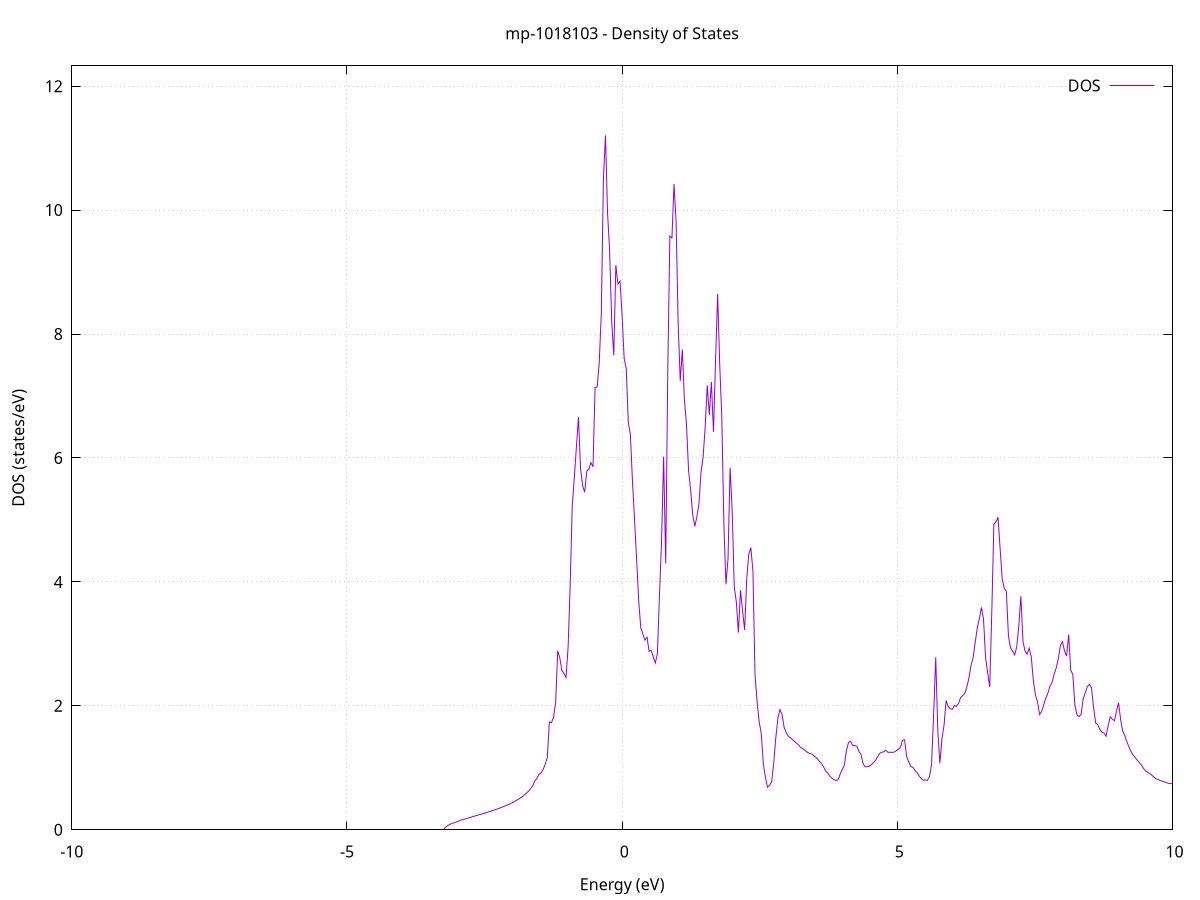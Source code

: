 set title 'mp-1018103 - Density of States'
set xlabel 'Energy (eV)'
set ylabel 'DOS (states/eV)'
set grid
set xrange [-10:10]
set yrange [0:12.327]
set xzeroaxis lt -1
set terminal png size 800,600
set output 'mp-1018103_dos_gnuplot.png'
plot '-' using 1:2 with lines title 'DOS'
-47.404000 0.000000
-47.366300 0.000000
-47.328500 0.000000
-47.290800 0.000000
-47.253100 0.000000
-47.215300 0.000000
-47.177600 0.000000
-47.139800 0.000000
-47.102100 0.000000
-47.064400 0.000000
-47.026600 0.000000
-46.988900 0.000000
-46.951100 0.000000
-46.913400 0.000000
-46.875600 0.000000
-46.837900 0.000000
-46.800200 0.000000
-46.762400 0.000000
-46.724700 0.000000
-46.686900 0.000000
-46.649200 0.000000
-46.611500 0.000000
-46.573700 0.000000
-46.536000 0.000000
-46.498200 0.000000
-46.460500 0.000000
-46.422800 0.000000
-46.385000 0.000000
-46.347300 0.000000
-46.309500 0.000000
-46.271800 0.000000
-46.234000 0.000000
-46.196300 0.000000
-46.158600 0.000000
-46.120800 0.000000
-46.083100 0.000000
-46.045300 0.000000
-46.007600 0.000000
-45.969900 0.000000
-45.932100 0.000000
-45.894400 0.000000
-45.856600 0.000000
-45.818900 0.000000
-45.781200 0.000000
-45.743400 0.000000
-45.705700 0.000000
-45.667900 0.000000
-45.630200 0.000000
-45.592400 0.000000
-45.554700 0.000000
-45.517000 0.000000
-45.479200 0.000000
-45.441500 0.000000
-45.403700 0.000000
-45.366000 0.000000
-45.328300 0.000000
-45.290500 0.000000
-45.252800 0.000000
-45.215000 0.000000
-45.177300 0.000000
-45.139600 0.000000
-45.101800 0.000000
-45.064100 0.000000
-45.026300 0.000000
-44.988600 0.000000
-44.950800 0.000000
-44.913100 0.000000
-44.875400 0.000000
-44.837600 0.000000
-44.799900 0.000000
-44.762100 0.000000
-44.724400 0.000000
-44.686700 0.000000
-44.648900 0.000000
-44.611200 0.000000
-44.573400 0.000000
-44.535700 0.000000
-44.498000 0.000000
-44.460200 0.000000
-44.422500 0.000000
-44.384700 0.000000
-44.347000 0.000000
-44.309200 0.000000
-44.271500 0.000000
-44.233800 0.000000
-44.196000 0.000000
-44.158300 0.000000
-44.120500 0.000000
-44.082800 0.000000
-44.045100 0.000000
-44.007300 0.000000
-43.969600 71.074700
-43.931800 0.000000
-43.894100 0.000000
-43.856300 0.000000
-43.818600 0.000000
-43.780900 0.000000
-43.743100 0.000000
-43.705400 0.000000
-43.667600 0.000000
-43.629900 0.000000
-43.592200 0.000000
-43.554400 0.000000
-43.516700 0.000000
-43.478900 0.000000
-43.441200 0.000000
-43.403500 0.000000
-43.365700 0.000000
-43.328000 0.000000
-43.290200 0.000000
-43.252500 0.000000
-43.214700 0.000000
-43.177000 0.000000
-43.139300 0.000000
-43.101500 0.000000
-43.063800 0.000000
-43.026000 0.000000
-42.988300 0.000000
-42.950600 0.000000
-42.912800 0.000000
-42.875100 0.000000
-42.837300 0.000000
-42.799600 0.000000
-42.761900 0.000000
-42.724100 0.000000
-42.686400 0.000000
-42.648600 0.000000
-42.610900 0.000000
-42.573100 0.000000
-42.535400 0.000000
-42.497700 0.000000
-42.459900 0.000000
-42.422200 0.000000
-42.384400 0.000000
-42.346700 0.000000
-42.309000 0.000000
-42.271200 0.000000
-42.233500 0.000000
-42.195700 0.000000
-42.158000 0.000000
-42.120300 0.000000
-42.082500 0.000000
-42.044800 0.000000
-42.007000 0.000000
-41.969300 0.000000
-41.931500 0.000000
-41.893800 0.000000
-41.856100 0.000000
-41.818300 0.000000
-41.780600 0.000000
-41.742800 0.000000
-41.705100 0.000000
-41.667400 0.000000
-41.629600 0.000000
-41.591900 0.000000
-41.554100 0.000000
-41.516400 0.000000
-41.478700 0.000000
-41.440900 0.000000
-41.403200 0.000000
-41.365400 0.000000
-41.327700 0.000000
-41.289900 0.000000
-41.252200 0.000000
-41.214500 0.000000
-41.176700 0.000000
-41.139000 0.000000
-41.101200 0.000000
-41.063500 0.000000
-41.025800 0.000000
-40.988000 0.000000
-40.950300 0.000000
-40.912500 0.000000
-40.874800 0.000000
-40.837100 0.000000
-40.799300 0.000000
-40.761600 0.000000
-40.723800 0.000000
-40.686100 0.000000
-40.648300 0.000000
-40.610600 0.000000
-40.572900 0.000000
-40.535100 0.000000
-40.497400 0.000000
-40.459600 0.000000
-40.421900 0.000000
-40.384200 0.000000
-40.346400 0.000000
-40.308700 0.000000
-40.270900 0.000000
-40.233200 0.000000
-40.195400 0.000000
-40.157700 0.000000
-40.120000 0.000000
-40.082200 0.000000
-40.044500 0.000000
-40.006700 0.000000
-39.969000 0.000000
-39.931300 0.000000
-39.893500 0.000000
-39.855800 0.000000
-39.818000 0.000000
-39.780300 0.000000
-39.742600 0.000000
-39.704800 0.000000
-39.667100 0.000000
-39.629300 0.000000
-39.591600 0.000000
-39.553800 0.000000
-39.516100 0.000000
-39.478400 0.000000
-39.440600 0.000000
-39.402900 0.000000
-39.365100 0.000000
-39.327400 0.000000
-39.289700 0.000000
-39.251900 0.000000
-39.214200 0.000000
-39.176400 0.000000
-39.138700 0.000000
-39.101000 0.000000
-39.063200 0.000000
-39.025500 0.000000
-38.987700 0.000000
-38.950000 0.000000
-38.912200 0.000000
-38.874500 0.000000
-38.836800 0.000000
-38.799000 0.000000
-38.761300 0.000000
-38.723500 0.000000
-38.685800 0.000000
-38.648100 0.000000
-38.610300 0.000000
-38.572600 0.000000
-38.534800 0.000000
-38.497100 0.000000
-38.459400 0.000000
-38.421600 0.000000
-38.383900 0.000000
-38.346100 0.000000
-38.308400 0.000000
-38.270600 0.000000
-38.232900 0.000000
-38.195200 0.000000
-38.157400 0.000000
-38.119700 0.000000
-38.081900 0.000000
-38.044200 0.000000
-38.006500 0.000000
-37.968700 0.000000
-37.931000 0.000000
-37.893200 0.000000
-37.855500 0.000000
-37.817800 0.000000
-37.780000 0.000000
-37.742300 0.000000
-37.704500 0.000000
-37.666800 0.000000
-37.629000 0.000000
-37.591300 0.000000
-37.553600 0.000000
-37.515800 0.000000
-37.478100 0.000000
-37.440300 0.000000
-37.402600 0.000000
-37.364900 0.000000
-37.327100 0.000000
-37.289400 0.000000
-37.251600 0.000000
-37.213900 0.000000
-37.176200 0.000000
-37.138400 0.000000
-37.100700 0.000000
-37.062900 0.000000
-37.025200 0.000000
-36.987400 0.000000
-36.949700 0.000000
-36.912000 0.000000
-36.874200 0.000000
-36.836500 0.000000
-36.798700 0.000000
-36.761000 0.000000
-36.723300 0.000000
-36.685500 0.000000
-36.647800 0.000000
-36.610000 0.000000
-36.572300 0.000000
-36.534500 0.000000
-36.496800 0.000000
-36.459100 0.000000
-36.421300 0.000000
-36.383600 0.000000
-36.345800 0.000000
-36.308100 0.000000
-36.270400 0.000000
-36.232600 0.000000
-36.194900 0.000000
-36.157100 0.000000
-36.119400 0.000000
-36.081700 0.000000
-36.043900 0.000000
-36.006200 0.000000
-35.968400 0.000000
-35.930700 0.000000
-35.892900 0.000000
-35.855200 0.000000
-35.817500 0.000000
-35.779700 0.000000
-35.742000 0.000000
-35.704200 0.000000
-35.666500 0.000000
-35.628800 0.000000
-35.591000 0.000000
-35.553300 0.000000
-35.515500 0.000000
-35.477800 0.000000
-35.440100 0.000000
-35.402300 0.000000
-35.364600 0.000000
-35.326800 0.000000
-35.289100 0.000000
-35.251300 0.000000
-35.213600 0.000000
-35.175900 0.000000
-35.138100 0.000000
-35.100400 0.000000
-35.062600 0.000000
-35.024900 0.000000
-34.987200 0.000000
-34.949400 0.000000
-34.911700 0.000000
-34.873900 0.000000
-34.836200 0.000000
-34.798500 0.000000
-34.760700 0.000000
-34.723000 0.000000
-34.685200 0.000000
-34.647500 0.000000
-34.609700 0.000000
-34.572000 0.000000
-34.534300 0.000000
-34.496500 0.000000
-34.458800 0.000000
-34.421000 0.000000
-34.383300 0.000000
-34.345600 0.000000
-34.307800 0.000000
-34.270100 0.000000
-34.232300 0.000000
-34.194600 0.000000
-34.156900 0.000000
-34.119100 0.000000
-34.081400 0.000000
-34.043600 0.000000
-34.005900 0.000000
-33.968100 0.000000
-33.930400 0.000000
-33.892700 0.000000
-33.854900 0.000000
-33.817200 0.000000
-33.779400 0.000000
-33.741700 0.000000
-33.704000 0.000000
-33.666200 0.000000
-33.628500 0.000000
-33.590700 0.000000
-33.553000 0.000000
-33.515300 0.000000
-33.477500 0.000000
-33.439800 0.000000
-33.402000 0.000000
-33.364300 0.000000
-33.326500 0.000000
-33.288800 0.000000
-33.251100 0.000000
-33.213300 0.000000
-33.175600 0.000000
-33.137800 0.000000
-33.100100 0.000000
-33.062400 0.000000
-33.024600 0.000000
-32.986900 0.000000
-32.949100 0.000000
-32.911400 0.000000
-32.873700 0.000000
-32.835900 0.000000
-32.798200 0.000000
-32.760400 0.000000
-32.722700 0.000000
-32.684900 0.000000
-32.647200 0.000000
-32.609500 0.000000
-32.571700 0.000000
-32.534000 0.000000
-32.496200 0.000000
-32.458500 0.000000
-32.420800 0.000000
-32.383000 0.000000
-32.345300 0.000000
-32.307500 0.000000
-32.269800 0.000000
-32.232000 0.000000
-32.194300 0.000000
-32.156600 0.000000
-32.118800 0.000000
-32.081100 0.000000
-32.043300 0.000000
-32.005600 0.000000
-31.967900 0.000000
-31.930100 0.000000
-31.892400 0.000000
-31.854600 0.000000
-31.816900 0.000000
-31.779200 0.000000
-31.741400 0.000000
-31.703700 0.000000
-31.665900 0.000000
-31.628200 0.000000
-31.590400 0.000000
-31.552700 0.000000
-31.515000 0.000000
-31.477200 0.000000
-31.439500 0.000000
-31.401700 0.000000
-31.364000 0.000000
-31.326300 0.000000
-31.288500 0.000000
-31.250800 0.000000
-31.213000 0.000000
-31.175300 0.000000
-31.137600 0.000000
-31.099800 0.000000
-31.062100 0.000000
-31.024300 0.000000
-30.986600 0.000000
-30.948800 0.000000
-30.911100 0.000000
-30.873400 0.000000
-30.835600 0.000000
-30.797900 0.000000
-30.760100 0.000000
-30.722400 0.000000
-30.684700 0.000000
-30.646900 0.000000
-30.609200 0.000000
-30.571400 0.000000
-30.533700 0.000000
-30.496000 0.000000
-30.458200 0.000000
-30.420500 0.000000
-30.382700 0.000000
-30.345000 0.000000
-30.307200 0.000000
-30.269500 0.000000
-30.231800 0.000000
-30.194000 0.000000
-30.156300 0.000000
-30.118500 0.000000
-30.080800 0.000000
-30.043100 0.000000
-30.005300 0.000000
-29.967600 0.000000
-29.929800 0.000000
-29.892100 0.000000
-29.854400 0.000000
-29.816600 0.000000
-29.778900 0.000000
-29.741100 0.000000
-29.703400 0.000000
-29.665600 0.000000
-29.627900 0.000000
-29.590200 0.000000
-29.552400 0.000000
-29.514700 0.000000
-29.476900 0.000000
-29.439200 0.000000
-29.401500 0.000000
-29.363700 0.000000
-29.326000 0.000000
-29.288200 0.000000
-29.250500 0.000000
-29.212800 0.000000
-29.175000 0.000000
-29.137300 0.000000
-29.099500 0.000000
-29.061800 0.000000
-29.024000 0.000000
-28.986300 0.000000
-28.948600 0.000000
-28.910800 0.000000
-28.873100 0.000000
-28.835300 0.000000
-28.797600 0.000000
-28.759900 0.000000
-28.722100 0.000000
-28.684400 0.000000
-28.646600 0.000000
-28.608900 0.000000
-28.571100 0.000000
-28.533400 0.000000
-28.495700 0.000000
-28.457900 0.000000
-28.420200 0.000000
-28.382400 0.000000
-28.344700 0.000000
-28.307000 0.000000
-28.269200 0.000000
-28.231500 0.000000
-28.193700 0.000000
-28.156000 0.000000
-28.118300 0.000000
-28.080500 0.000000
-28.042800 0.000000
-28.005000 0.000000
-27.967300 0.000000
-27.929500 0.000000
-27.891800 0.000000
-27.854100 0.000000
-27.816300 0.000000
-27.778600 0.000000
-27.740800 0.000000
-27.703100 0.000000
-27.665400 0.000000
-27.627600 0.000000
-27.589900 0.000000
-27.552100 0.000000
-27.514400 0.000000
-27.476700 0.000000
-27.438900 0.000000
-27.401200 0.000000
-27.363400 0.000000
-27.325700 0.000000
-27.287900 0.000000
-27.250200 0.000000
-27.212500 0.000000
-27.174700 0.000000
-27.137000 0.000000
-27.099200 0.000000
-27.061500 0.000000
-27.023800 0.000000
-26.986000 0.000000
-26.948300 0.000000
-26.910500 0.000000
-26.872800 0.000000
-26.835100 0.000000
-26.797300 0.000000
-26.759600 0.000000
-26.721800 0.000000
-26.684100 0.000000
-26.646300 0.000000
-26.608600 0.000000
-26.570900 0.000000
-26.533100 0.000000
-26.495400 0.000000
-26.457600 0.000000
-26.419900 0.000000
-26.382200 0.000000
-26.344400 0.000000
-26.306700 0.000000
-26.268900 0.000000
-26.231200 0.000000
-26.193500 0.000000
-26.155700 0.000000
-26.118000 0.000000
-26.080200 0.000000
-26.042500 0.000000
-26.004700 0.000000
-25.967000 0.000000
-25.929300 0.000000
-25.891500 0.000000
-25.853800 0.000000
-25.816000 0.000000
-25.778300 0.000000
-25.740600 0.000000
-25.702800 0.000000
-25.665100 0.000000
-25.627300 0.000000
-25.589600 0.000000
-25.551900 0.000000
-25.514100 0.000000
-25.476400 0.000000
-25.438600 0.000000
-25.400900 0.000000
-25.363100 0.000000
-25.325400 0.000000
-25.287700 0.000000
-25.249900 0.000000
-25.212200 0.000000
-25.174400 0.000000
-25.136700 0.000000
-25.099000 0.000000
-25.061200 0.000000
-25.023500 0.000000
-24.985700 0.000000
-24.948000 0.000000
-24.910200 0.000000
-24.872500 0.000000
-24.834800 0.000000
-24.797000 0.000000
-24.759300 0.000000
-24.721500 0.000000
-24.683800 0.000000
-24.646100 0.000000
-24.608300 0.000000
-24.570600 0.000000
-24.532800 0.000000
-24.495100 0.000000
-24.457400 0.000000
-24.419600 0.000000
-24.381900 0.000000
-24.344100 0.000000
-24.306400 0.000000
-24.268600 0.000000
-24.230900 0.000000
-24.193200 0.000000
-24.155400 0.000000
-24.117700 0.000000
-24.079900 0.000000
-24.042200 0.000000
-24.004500 0.000000
-23.966700 0.000000
-23.929000 0.000000
-23.891200 0.000000
-23.853500 0.000000
-23.815800 0.000000
-23.778000 0.000000
-23.740300 0.000000
-23.702500 0.000000
-23.664800 0.000000
-23.627000 0.000000
-23.589300 0.000000
-23.551600 0.000000
-23.513800 0.000000
-23.476100 0.000000
-23.438300 0.000000
-23.400600 0.000000
-23.362900 0.000000
-23.325100 0.000000
-23.287400 0.000000
-23.249600 0.000000
-23.211900 0.000000
-23.174200 0.000000
-23.136400 0.000000
-23.098700 0.000000
-23.060900 0.000000
-23.023200 0.000000
-22.985400 0.000000
-22.947700 0.000000
-22.910000 0.000000
-22.872200 0.000000
-22.834500 0.000000
-22.796700 0.000000
-22.759000 0.000000
-22.721300 0.000000
-22.683500 0.000000
-22.645800 0.000000
-22.608000 0.000000
-22.570300 0.000000
-22.532600 0.000000
-22.494800 0.000000
-22.457100 0.000000
-22.419300 0.000000
-22.381600 0.000000
-22.343800 0.000000
-22.306100 0.000000
-22.268400 0.000000
-22.230600 0.000000
-22.192900 0.000000
-22.155100 0.000000
-22.117400 73.755000
-22.079700 15.381700
-22.041900 15.209700
-22.004200 20.913700
-21.966400 0.000000
-21.928700 0.000000
-21.891000 0.000000
-21.853200 0.000000
-21.815500 0.000000
-21.777700 0.000000
-21.740000 0.000000
-21.702200 0.000000
-21.664500 0.000000
-21.626800 0.000000
-21.589000 0.000000
-21.551300 0.000000
-21.513500 0.000000
-21.475800 0.000000
-21.438100 0.000000
-21.400300 0.000000
-21.362600 0.000000
-21.324800 0.000000
-21.287100 0.000000
-21.249300 0.000000
-21.211600 0.000000
-21.173900 0.000000
-21.136100 0.000000
-21.098400 0.000000
-21.060600 0.000000
-21.022900 0.000000
-20.985200 0.000000
-20.947400 0.000000
-20.909700 0.000000
-20.871900 0.000000
-20.834200 0.000000
-20.796500 0.000000
-20.758700 0.000000
-20.721000 0.000000
-20.683200 0.000000
-20.645500 0.000000
-20.607700 0.000000
-20.570000 0.000000
-20.532300 0.000000
-20.494500 0.000000
-20.456800 0.000000
-20.419000 0.000000
-20.381300 0.000000
-20.343600 0.000000
-20.305800 0.000000
-20.268100 0.000000
-20.230300 0.000000
-20.192600 0.000000
-20.154900 0.000000
-20.117100 0.000000
-20.079400 0.000000
-20.041600 0.000000
-20.003900 0.000000
-19.966100 0.000000
-19.928400 0.000000
-19.890700 0.000000
-19.852900 0.000000
-19.815200 0.000000
-19.777400 0.000000
-19.739700 0.000000
-19.702000 0.000000
-19.664200 0.000000
-19.626500 0.000000
-19.588700 0.000000
-19.551000 0.000000
-19.513300 0.000000
-19.475500 0.000000
-19.437800 0.000000
-19.400000 0.000000
-19.362300 0.000000
-19.324500 0.000000
-19.286800 0.000000
-19.249100 0.000000
-19.211300 0.000000
-19.173600 0.000000
-19.135800 0.000000
-19.098100 0.000000
-19.060400 0.000000
-19.022600 0.000000
-18.984900 0.000000
-18.947100 0.000000
-18.909400 0.000000
-18.871700 0.000000
-18.833900 0.000000
-18.796200 0.000000
-18.758400 0.000000
-18.720700 0.000000
-18.682900 0.000000
-18.645200 0.000000
-18.607500 0.000000
-18.569700 0.000000
-18.532000 0.000000
-18.494200 0.000000
-18.456500 0.000000
-18.418800 0.000000
-18.381000 0.000000
-18.343300 0.000000
-18.305500 0.000000
-18.267800 0.000000
-18.230100 0.000000
-18.192300 0.000000
-18.154600 0.000000
-18.116800 0.000000
-18.079100 0.000000
-18.041300 0.000000
-18.003600 0.000000
-17.965900 0.000000
-17.928100 0.000000
-17.890400 0.000000
-17.852600 0.000000
-17.814900 0.000000
-17.777200 0.000000
-17.739400 0.000000
-17.701700 0.000000
-17.663900 0.000000
-17.626200 0.000000
-17.588500 0.000000
-17.550700 0.000000
-17.513000 0.000000
-17.475200 0.000000
-17.437500 0.000000
-17.399700 0.000000
-17.362000 0.000000
-17.324300 0.000000
-17.286500 0.000000
-17.248800 0.000000
-17.211000 0.000000
-17.173300 0.000000
-17.135600 0.000000
-17.097800 0.000000
-17.060100 0.000000
-17.022300 0.000000
-16.984600 0.000000
-16.946800 0.000000
-16.909100 0.000000
-16.871400 0.000000
-16.833600 0.000000
-16.795900 0.000000
-16.758100 0.000000
-16.720400 0.000000
-16.682700 0.000000
-16.644900 0.000000
-16.607200 0.000000
-16.569400 0.000000
-16.531700 0.000000
-16.494000 0.000000
-16.456200 0.000000
-16.418500 0.000000
-16.380700 0.000000
-16.343000 0.000000
-16.305200 0.000000
-16.267500 0.000000
-16.229800 0.000000
-16.192000 0.000000
-16.154300 0.000000
-16.116500 0.000000
-16.078800 0.000000
-16.041100 0.000000
-16.003300 0.000000
-15.965600 0.000000
-15.927800 0.000000
-15.890100 0.000000
-15.852400 0.000000
-15.814600 0.000000
-15.776900 0.000000
-15.739100 0.000000
-15.701400 0.000000
-15.663600 0.000000
-15.625900 0.000000
-15.588200 0.000000
-15.550400 0.000000
-15.512700 0.000000
-15.474900 0.000000
-15.437200 0.000000
-15.399500 0.000000
-15.361700 0.000000
-15.324000 0.000000
-15.286200 0.000000
-15.248500 0.000000
-15.210800 0.000000
-15.173000 0.000000
-15.135300 0.000000
-15.097500 0.000000
-15.059800 0.000000
-15.022000 0.000000
-14.984300 0.000000
-14.946600 0.000000
-14.908800 0.000000
-14.871100 0.000000
-14.833300 0.000000
-14.795600 0.000000
-14.757900 0.000000
-14.720100 0.000000
-14.682400 0.000000
-14.644600 0.000000
-14.606900 0.000000
-14.569200 0.000000
-14.531400 0.000000
-14.493700 0.000000
-14.455900 0.000000
-14.418200 0.000000
-14.380400 0.000000
-14.342700 0.000000
-14.305000 0.000000
-14.267200 0.000000
-14.229500 0.000000
-14.191700 0.000000
-14.154000 0.000000
-14.116300 0.000000
-14.078500 0.000000
-14.040800 0.000000
-14.003000 0.000000
-13.965300 0.000000
-13.927600 0.000000
-13.889800 0.000000
-13.852100 0.000000
-13.814300 0.000000
-13.776600 0.000000
-13.738800 0.000000
-13.701100 0.000000
-13.663400 0.000000
-13.625600 0.000000
-13.587900 0.000000
-13.550100 0.000000
-13.512400 0.000000
-13.474700 0.000000
-13.436900 0.000000
-13.399200 0.000000
-13.361400 0.000000
-13.323700 0.000000
-13.285900 0.000000
-13.248200 0.000000
-13.210500 0.000000
-13.172700 0.000000
-13.135000 0.000000
-13.097200 0.000000
-13.059500 0.000000
-13.021800 0.000000
-12.984000 0.000000
-12.946300 0.000000
-12.908500 0.000000
-12.870800 0.000000
-12.833100 0.000000
-12.795300 0.000000
-12.757600 0.000000
-12.719800 0.000000
-12.682100 0.000000
-12.644300 0.000000
-12.606600 0.000000
-12.568900 0.000000
-12.531100 0.000000
-12.493400 0.000000
-12.455600 0.000000
-12.417900 0.000000
-12.380200 0.000000
-12.342400 0.000000
-12.304700 0.000000
-12.266900 0.000000
-12.229200 0.000000
-12.191500 0.000000
-12.153700 0.000000
-12.116000 0.000000
-12.078200 0.000000
-12.040500 0.000000
-12.002700 0.000000
-11.965000 0.000000
-11.927300 0.000000
-11.889500 0.000000
-11.851800 0.000000
-11.814000 0.000000
-11.776300 0.000000
-11.738600 0.000000
-11.700800 0.000000
-11.663100 0.000000
-11.625300 0.000000
-11.587600 0.000000
-11.549900 0.000000
-11.512100 0.000000
-11.474400 0.000000
-11.436600 0.000000
-11.398900 0.000000
-11.361100 0.000000
-11.323400 0.000000
-11.285700 0.000000
-11.247900 0.000000
-11.210200 0.000000
-11.172400 0.000000
-11.134700 0.000000
-11.097000 0.000000
-11.059200 0.000000
-11.021500 0.000000
-10.983700 0.000000
-10.946000 0.000000
-10.908300 0.000000
-10.870500 0.000000
-10.832800 0.000000
-10.795000 0.000000
-10.757300 0.000000
-10.719500 0.000000
-10.681800 0.000000
-10.644100 0.000000
-10.606300 0.000000
-10.568600 0.000000
-10.530800 0.000000
-10.493100 0.000000
-10.455400 0.000000
-10.417600 0.000000
-10.379900 0.000000
-10.342100 0.000000
-10.304400 0.000000
-10.266700 0.000000
-10.228900 0.000000
-10.191200 0.000000
-10.153400 0.000000
-10.115700 0.000000
-10.077900 0.000000
-10.040200 0.000000
-10.002500 0.000000
-9.964700 0.000000
-9.927000 0.000000
-9.889200 0.000000
-9.851500 0.000000
-9.813800 0.000000
-9.776000 0.000000
-9.738300 0.000000
-9.700500 0.000000
-9.662800 0.000000
-9.625000 0.000000
-9.587300 0.000000
-9.549600 0.000000
-9.511800 0.000000
-9.474100 0.000000
-9.436300 0.000000
-9.398600 0.000000
-9.360900 0.000000
-9.323100 0.000000
-9.285400 0.000000
-9.247600 0.000000
-9.209900 0.000000
-9.172200 0.000000
-9.134400 0.000000
-9.096700 0.000000
-9.058900 0.000000
-9.021200 0.000000
-8.983400 0.000000
-8.945700 0.000000
-8.908000 0.000000
-8.870200 0.000000
-8.832500 0.000000
-8.794700 0.000000
-8.757000 0.000000
-8.719300 0.000000
-8.681500 0.000000
-8.643800 0.000000
-8.606000 0.000000
-8.568300 0.000000
-8.530600 0.000000
-8.492800 0.000000
-8.455100 0.000000
-8.417300 0.000000
-8.379600 0.000000
-8.341800 0.000000
-8.304100 0.000000
-8.266400 0.000000
-8.228600 0.000000
-8.190900 0.000000
-8.153100 0.000000
-8.115400 0.000000
-8.077700 0.000000
-8.039900 0.000000
-8.002200 0.000000
-7.964400 0.000000
-7.926700 0.000000
-7.889000 0.000000
-7.851200 0.000000
-7.813500 0.000000
-7.775700 0.000000
-7.738000 0.000000
-7.700200 0.000000
-7.662500 0.000000
-7.624800 0.000000
-7.587000 0.000000
-7.549300 0.000000
-7.511500 0.000000
-7.473800 0.000000
-7.436100 0.000000
-7.398300 0.000000
-7.360600 0.000000
-7.322800 0.000000
-7.285100 0.000000
-7.247400 0.000000
-7.209600 0.000000
-7.171900 0.000000
-7.134100 0.000000
-7.096400 0.000000
-7.058600 0.000000
-7.020900 0.000000
-6.983200 0.000000
-6.945400 0.000000
-6.907700 0.000000
-6.869900 0.000000
-6.832200 0.000000
-6.794500 0.000000
-6.756700 0.000000
-6.719000 0.000000
-6.681200 0.000000
-6.643500 0.000000
-6.605800 0.000000
-6.568000 0.000000
-6.530300 0.000000
-6.492500 0.000000
-6.454800 0.000000
-6.417000 0.000000
-6.379300 0.000000
-6.341600 0.000000
-6.303800 0.000000
-6.266100 0.000000
-6.228300 0.000000
-6.190600 0.000000
-6.152900 0.000000
-6.115100 0.000000
-6.077400 0.000000
-6.039600 0.000000
-6.001900 0.000000
-5.964100 0.000000
-5.926400 0.000000
-5.888700 0.000000
-5.850900 0.000000
-5.813200 0.000000
-5.775400 0.000000
-5.737700 0.000000
-5.700000 0.000000
-5.662200 0.000000
-5.624500 0.000000
-5.586700 0.000000
-5.549000 0.000000
-5.511300 0.000000
-5.473500 0.000000
-5.435800 0.000000
-5.398000 0.000000
-5.360300 0.000000
-5.322500 0.000000
-5.284800 0.000000
-5.247100 0.000000
-5.209300 0.000000
-5.171600 0.000000
-5.133800 0.000000
-5.096100 0.000000
-5.058400 0.000000
-5.020600 0.000000
-4.982900 0.000000
-4.945100 0.000000
-4.907400 0.000000
-4.869700 0.000000
-4.831900 0.000000
-4.794200 0.000000
-4.756400 0.000000
-4.718700 0.000000
-4.680900 0.000000
-4.643200 0.000000
-4.605500 0.000000
-4.567700 0.000000
-4.530000 0.000000
-4.492200 0.000000
-4.454500 0.000000
-4.416800 0.000000
-4.379000 0.000000
-4.341300 0.000000
-4.303500 0.000000
-4.265800 0.000000
-4.228100 0.000000
-4.190300 0.000000
-4.152600 0.000000
-4.114800 0.000000
-4.077100 0.000000
-4.039300 0.000000
-4.001600 0.000000
-3.963900 0.000000
-3.926100 0.000000
-3.888400 0.000000
-3.850600 0.000000
-3.812900 0.000000
-3.775200 0.000000
-3.737400 0.000000
-3.699700 0.000000
-3.661900 0.000000
-3.624200 0.000000
-3.586500 0.000000
-3.548700 0.000000
-3.511000 0.000000
-3.473200 0.000000
-3.435500 0.000000
-3.397700 0.000000
-3.360000 0.000000
-3.322300 0.000000
-3.284500 0.000000
-3.246800 0.000000
-3.209000 0.043200
-3.171300 0.065800
-3.133600 0.087300
-3.095800 0.103000
-3.058100 0.111600
-3.020300 0.123400
-2.982600 0.138200
-2.944900 0.151100
-2.907100 0.161700
-2.869400 0.169600
-2.831600 0.178900
-2.793900 0.188800
-2.756100 0.199500
-2.718400 0.210700
-2.680700 0.221500
-2.642900 0.231300
-2.605200 0.240500
-2.567400 0.249600
-2.529700 0.259100
-2.492000 0.268800
-2.454200 0.279800
-2.416500 0.291500
-2.378700 0.303300
-2.341000 0.314700
-2.303200 0.325200
-2.265500 0.336100
-2.227800 0.348600
-2.190000 0.361800
-2.152300 0.375300
-2.114500 0.389200
-2.076800 0.403200
-2.039100 0.417500
-2.001300 0.433800
-1.963600 0.452900
-1.925800 0.472000
-1.888100 0.491700
-1.850400 0.513000
-1.812600 0.536100
-1.774900 0.564000
-1.737100 0.593600
-1.699400 0.625100
-1.661600 0.662200
-1.623900 0.712700
-1.586200 0.787600
-1.548400 0.830800
-1.510700 0.894200
-1.472900 0.917300
-1.435200 0.973100
-1.397500 1.058900
-1.359700 1.164700
-1.322000 1.742300
-1.284200 1.727200
-1.246500 1.819000
-1.208800 2.048100
-1.171000 2.887700
-1.133300 2.776100
-1.095500 2.572700
-1.057800 2.524000
-1.020000 2.457800
-0.982300 2.937000
-0.944600 3.929500
-0.906800 5.222500
-0.869100 5.677000
-0.831300 6.176700
-0.793600 6.655800
-0.755900 5.830500
-0.718100 5.552600
-0.680400 5.446500
-0.642600 5.793800
-0.604900 5.818600
-0.567200 5.924300
-0.529400 5.856700
-0.491700 7.136100
-0.453900 7.148000
-0.416200 7.538200
-0.378400 8.335400
-0.340700 10.493400
-0.303000 11.206400
-0.265200 9.956700
-0.227500 9.346000
-0.189700 8.199200
-0.152000 7.655400
-0.114300 9.113700
-0.076500 8.807900
-0.038800 8.853600
-0.001000 8.305400
0.036700 7.606600
0.074400 7.446300
0.112200 6.569700
0.149900 6.377300
0.187700 5.620400
0.225400 4.997400
0.263200 4.362900
0.300900 3.694800
0.338600 3.259800
0.376400 3.158800
0.414100 3.060100
0.451900 3.109100
0.489600 2.879300
0.527300 2.896900
0.565100 2.793300
0.602800 2.692500
0.640600 2.839300
0.678300 3.795500
0.716000 4.658300
0.753800 6.023000
0.791500 4.296200
0.829300 7.418900
0.867000 9.579300
0.904800 9.550900
0.942500 10.422000
0.980200 9.814000
1.018000 8.164500
1.055700 7.240700
1.093500 7.750600
1.131200 6.941000
1.168900 6.544600
1.206700 5.798700
1.244400 5.486000
1.282200 5.083500
1.319900 4.895700
1.357600 5.050900
1.395400 5.258400
1.433100 5.770000
1.470900 6.012500
1.508600 6.498400
1.546400 7.172200
1.584100 6.698100
1.621800 7.224900
1.659600 6.421300
1.697300 7.571100
1.735100 8.647200
1.772800 7.512400
1.810500 6.663000
1.848300 4.943600
1.886000 3.960200
1.923800 4.373600
1.961500 5.846400
1.999300 5.148700
2.037000 3.926800
2.074700 3.676800
2.112500 3.182700
2.150200 3.865000
2.188000 3.538600
2.225700 3.222200
2.263400 4.043400
2.301200 4.450100
2.338900 4.551900
2.376700 4.175000
2.414400 2.498500
2.452100 2.070100
2.489900 1.739700
2.527600 1.555300
2.565400 1.064800
2.603100 0.848200
2.640900 0.686400
2.678600 0.720100
2.716300 0.773800
2.754100 1.078400
2.791800 1.480800
2.829600 1.795300
2.867300 1.939000
2.905000 1.864800
2.942800 1.654500
2.980500 1.568300
3.018300 1.509900
3.056000 1.486800
3.093700 1.457000
3.131500 1.428000
3.169200 1.395100
3.207000 1.368500
3.244700 1.325400
3.282500 1.307000
3.320200 1.282100
3.357900 1.256500
3.395700 1.235800
3.433400 1.226300
3.471200 1.206900
3.508900 1.175500
3.546600 1.147400
3.584400 1.105600
3.622100 1.069500
3.659900 1.015100
3.697600 0.945900
3.735300 0.916700
3.773100 0.862400
3.810800 0.835200
3.848600 0.807800
3.886300 0.796700
3.924100 0.807800
3.961800 0.898000
3.999500 0.971300
4.037300 1.045700
4.075000 1.273600
4.112800 1.410300
4.150500 1.427800
4.188200 1.364000
4.226000 1.358900
4.263700 1.348700
4.301500 1.265200
4.339200 1.218200
4.376900 1.070900
4.414700 1.016600
4.452400 1.018000
4.490200 1.026300
4.527900 1.051700
4.565700 1.082200
4.603400 1.120900
4.641100 1.174300
4.678900 1.231900
4.716600 1.250600
4.754400 1.258100
4.792100 1.283700
4.829800 1.250100
4.867600 1.250500
4.905300 1.248800
4.943100 1.253600
4.980800 1.274200
5.018500 1.301200
5.056300 1.329800
5.094000 1.443900
5.131800 1.453000
5.169500 1.180800
5.207300 1.096400
5.245000 1.018200
5.282700 1.009400
5.320500 0.957400
5.358200 0.923400
5.396000 0.869600
5.433700 0.826700
5.471400 0.798600
5.509200 0.804100
5.546900 0.799000
5.584700 0.856000
5.622400 1.051200
5.660200 1.878000
5.697900 2.784700
5.735600 1.596300
5.773400 1.071500
5.811100 1.473600
5.848900 1.687100
5.886600 2.086700
5.924300 1.988600
5.962100 1.951700
5.999800 1.945200
6.037600 2.006100
6.075300 1.991800
6.113000 2.040100
6.150800 2.136000
6.188500 2.165300
6.226300 2.201400
6.264000 2.308000
6.301800 2.450800
6.339500 2.654800
6.377200 2.775400
6.415000 3.023300
6.452700 3.255400
6.490500 3.405400
6.528200 3.589500
6.565900 3.404000
6.603700 2.779300
6.641400 2.534200
6.679200 2.307100
6.716900 3.526000
6.754600 4.928900
6.792400 4.969600
6.830100 5.043000
6.867900 4.536200
6.905600 4.051800
6.943400 3.893100
6.981100 3.851400
7.018800 3.129700
7.056600 2.933400
7.094300 2.883100
7.132100 2.822000
7.169800 2.950700
7.207500 3.286500
7.245300 3.769500
7.283000 3.038100
7.320800 2.884900
7.358500 2.832000
7.396200 2.931300
7.434000 2.789800
7.471700 2.403100
7.509500 2.175100
7.547200 2.064900
7.585000 1.858700
7.622700 1.908000
7.660400 2.020900
7.698200 2.124300
7.735900 2.203800
7.773700 2.317200
7.811400 2.379800
7.849100 2.509100
7.886900 2.609800
7.924600 2.758700
7.962400 2.972500
8.000100 3.036000
8.037800 2.886400
8.075600 2.802300
8.113300 3.151100
8.151100 2.577900
8.188800 2.504000
8.226600 2.010100
8.264300 1.857600
8.302000 1.824500
8.339800 1.863600
8.377500 2.119900
8.415300 2.211600
8.453000 2.310500
8.490700 2.348400
8.528500 2.291800
8.566200 1.977300
8.604000 1.721400
8.641700 1.696000
8.679400 1.620600
8.717200 1.573900
8.754900 1.561900
8.792700 1.509800
8.830400 1.676600
8.868200 1.821700
8.905900 1.786300
8.943600 1.759000
8.981400 1.903400
9.019100 2.052100
9.056900 1.784700
9.094600 1.590600
9.132300 1.521400
9.170100 1.423100
9.207800 1.338500
9.245600 1.264600
9.283300 1.205700
9.321100 1.166900
9.358800 1.123200
9.396500 1.086800
9.434300 1.045500
9.472000 0.992400
9.509800 0.951100
9.547500 0.931600
9.585200 0.907200
9.623000 0.882000
9.660700 0.851100
9.698500 0.825900
9.736200 0.810700
9.773900 0.796500
9.811700 0.784400
9.849400 0.773400
9.887200 0.761500
9.924900 0.750300
9.962700 0.744700
10.000400 0.744600
10.038100 0.734200
10.075900 0.727500
10.113600 0.724900
10.151400 0.726600
10.189100 0.730500
10.226800 0.736600
10.264600 0.756000
10.302300 0.770500
10.340100 0.779100
10.377800 0.792200
10.415500 0.815500
10.453300 0.845400
10.491000 0.883500
10.528800 0.943600
10.566500 1.011200
10.604300 1.054500
10.642000 1.126600
10.679700 1.151000
10.717500 1.183400
10.755200 1.216700
10.793000 1.220700
10.830700 1.124600
10.868400 1.017700
10.906200 0.963200
10.943900 0.929900
10.981700 0.906400
11.019400 0.889400
11.057100 0.887100
11.094900 0.891200
11.132600 0.906800
11.170400 0.940300
11.208100 0.977800
11.245900 1.001300
11.283600 1.052600
11.321300 1.107300
11.359100 1.141800
11.396800 1.137300
11.434600 1.139400
11.472300 1.127700
11.510000 1.142400
11.547800 1.154100
11.585500 1.188400
11.623300 1.222900
11.661000 1.180200
11.698700 1.176900
11.736500 1.193900
11.774200 1.145100
11.812000 1.123400
11.849700 1.119900
11.887500 1.120200
11.925200 1.124000
11.962900 1.133700
12.000700 1.148400
12.038400 1.181400
12.076200 1.240400
12.113900 1.317000
12.151600 1.353900
12.189400 1.280900
12.227100 1.339500
12.264900 1.429900
12.302600 1.500700
12.340300 1.750600
12.378100 1.749600
12.415800 1.629100
12.453600 1.530300
12.491300 1.417600
12.529100 1.291000
12.566800 1.168000
12.604500 1.080300
12.642300 1.033300
12.680000 1.007300
12.717800 1.001700
12.755500 1.038200
12.793200 1.076200
12.831000 1.075300
12.868700 0.963100
12.906500 0.950300
12.944200 0.983800
12.982000 1.119100
13.019700 1.226600
13.057400 1.273400
13.095200 1.296300
13.132900 1.381800
13.170700 1.384100
13.208400 1.379900
13.246100 1.377900
13.283900 1.362600
13.321600 1.360300
13.359400 1.362500
13.397100 1.302200
13.434800 1.272200
13.472600 1.256500
13.510300 1.255200
13.548100 1.262800
13.585800 1.292400
13.623600 1.320900
13.661300 1.332600
13.699000 1.342100
13.736800 1.331600
13.774500 1.324500
13.812300 1.330200
13.850000 1.328000
13.887700 1.323100
13.925500 1.319600
13.963200 1.319000
14.001000 1.318400
14.038700 1.315100
14.076400 1.312200
14.114200 1.306900
14.151900 1.312300
14.189700 1.318300
14.227400 1.328300
14.265200 1.339500
14.302900 1.348500
14.340600 1.351300
14.378400 1.363000
14.416100 1.371400
14.453900 1.383500
14.491600 1.390900
14.529300 1.398700
14.567100 1.407000
14.604800 1.424400
14.642600 1.447500
14.680300 1.454400
14.718000 1.462100
14.755800 1.481300
14.793500 1.472600
14.831300 1.480900
14.869000 1.491100
14.906800 1.509200
14.944500 1.514600
14.982200 1.453500
15.020000 1.414900
15.057700 1.402000
15.095500 1.397600
15.133200 1.380300
15.170900 1.385800
15.208700 1.402500
15.246400 1.406900
15.284200 1.438600
15.321900 1.472400
15.359600 1.518000
15.397400 1.548600
15.435100 1.568800
15.472900 1.621800
15.510600 1.587000
15.548400 1.574900
15.586100 1.628100
15.623800 1.609100
15.661600 1.624600
15.699300 1.571200
15.737100 1.561400
15.774800 1.558300
15.812500 1.566000
15.850300 1.592600
15.888000 1.608100
15.925800 1.619800
15.963500 1.642700
16.001200 1.649900
16.039000 1.684200
16.076700 1.735800
16.114500 1.716500
16.152200 1.635000
16.190000 1.609200
16.227700 1.580800
16.265400 1.539900
16.303200 1.539700
16.340900 1.694900
16.378700 1.685200
16.416400 1.513700
16.454100 1.493600
16.491900 1.477000
16.529600 1.454500
16.567400 1.445600
16.605100 1.449200
16.642800 1.484100
16.680600 1.490500
16.718300 1.488500
16.756100 1.530200
16.793800 1.467700
16.831600 1.540800
16.869300 1.595500
16.907000 1.601300
16.944800 1.609900
16.982500 1.604000
17.020300 1.593000
17.058000 1.605100
17.095700 1.655800
17.133500 1.606200
17.171200 1.593300
17.209000 1.569700
17.246700 1.579600
17.284500 1.672100
17.322200 1.725400
17.359900 1.756000
17.397700 1.862600
17.435400 1.935400
17.473200 2.010900
17.510900 2.126600
17.548600 2.155300
17.586400 2.145000
17.624100 2.195000
17.661900 2.206400
17.699600 2.201500
17.737300 2.519000
17.775100 2.472600
17.812800 2.488100
17.850600 2.218900
17.888300 2.179700
17.926100 2.184200
17.963800 2.124000
18.001500 2.174900
18.039300 2.107400
18.077000 2.088800
18.114800 2.120700
18.152500 2.151800
18.190200 2.108400
18.228000 2.037200
18.265700 1.949900
18.303500 1.874700
18.341200 1.797700
18.378900 1.684600
18.416700 1.633900
18.454400 1.685600
18.492200 1.822500
18.529900 1.878600
18.567700 2.001700
18.605400 1.975100
18.643100 1.878400
18.680900 1.855600
18.718600 1.785300
18.756400 1.779300
18.794100 1.771100
18.831800 1.763700
18.869600 1.784100
18.907300 1.831200
18.945100 1.853100
18.982800 1.964500
19.020500 2.235000
19.058300 2.252600
19.096000 2.355300
19.133800 2.420900
19.171500 2.409600
19.209300 2.360700
19.247000 2.301300
19.284700 2.269100
19.322500 2.244200
19.360200 2.135500
19.398000 2.047300
19.435700 1.956700
19.473400 1.876800
19.511200 1.824800
19.548900 1.800800
19.586700 1.780500
19.624400 1.800200
19.662100 1.858900
19.699900 2.064500
19.737600 2.194000
19.775400 2.127400
19.813100 2.144500
19.850900 2.170500
19.888600 2.153100
19.926300 2.116700
19.964100 2.120400
20.001800 2.147300
20.039600 2.166400
20.077300 2.095000
20.115000 1.965600
20.152800 1.934400
20.190500 1.978900
20.228300 1.975200
20.266000 1.950300
20.303700 2.006300
20.341500 2.118600
20.379200 2.149700
20.417000 2.031800
20.454700 2.060500
20.492500 2.074900
20.530200 1.956200
20.567900 1.886800
20.605700 1.890000
20.643400 1.870600
20.681200 1.859300
20.718900 1.807400
20.756600 1.780100
20.794400 1.773600
20.832100 1.813400
20.869900 1.885800
20.907600 1.950300
20.945400 1.584900
20.983100 1.487800
21.020800 1.462700
21.058600 1.466000
21.096300 1.462200
21.134100 1.487600
21.171800 1.502900
21.209500 1.473300
21.247300 1.449000
21.285000 1.409900
21.322800 1.411900
21.360500 1.353900
21.398200 1.359500
21.436000 1.344300
21.473700 1.340900
21.511500 1.375100
21.549200 1.475400
21.587000 1.602000
21.624700 1.688100
21.662400 1.739300
21.700200 1.765600
21.737900 1.748700
21.775700 1.657800
21.813400 1.662300
21.851100 1.659400
21.888900 1.697200
21.926600 1.792000
21.964400 1.797400
22.002100 1.787100
22.039800 1.757500
22.077600 1.715600
22.115300 1.705500
22.153100 1.633900
22.190800 1.524300
22.228600 1.472600
22.266300 1.452600
22.304000 1.435500
22.341800 1.409600
22.379500 1.366100
22.417300 1.339900
22.455000 1.316100
22.492700 1.301300
22.530500 1.370900
22.568200 1.279900
22.606000 1.256800
22.643700 1.280400
22.681400 1.257100
22.719200 1.241100
22.756900 1.165700
22.794700 1.137700
22.832400 1.122000
22.870200 1.104200
22.907900 1.089500
22.945600 1.082700
22.983400 1.077500
23.021100 1.057700
23.058900 1.027800
23.096600 0.995400
23.134300 0.977600
23.172100 1.005100
23.209800 1.034000
23.247600 0.943600
23.285300 0.890700
23.323000 0.807100
23.360800 0.733800
23.398500 0.689700
23.436300 0.629000
23.474000 0.591400
23.511800 0.571800
23.549500 0.553200
23.587200 0.523800
23.625000 0.521000
23.662700 0.522100
23.700500 0.436700
23.738200 0.388600
23.775900 0.362200
23.813700 0.343800
23.851400 0.328900
23.889200 0.313200
23.926900 0.294700
23.964600 0.279400
24.002400 0.263300
24.040100 0.250600
24.077900 0.240000
24.115600 0.237200
24.153400 0.200600
24.191100 0.173500
24.228800 0.172400
24.266600 0.193400
24.304300 0.177900
24.342100 0.141500
24.379800 0.094600
24.417500 0.072400
24.455300 0.054700
24.493000 0.040900
24.530800 0.029600
24.568500 0.016800
24.606300 0.005400
24.644000 0.000000
24.681700 0.000000
24.719500 0.000000
24.757200 0.000000
24.795000 0.000000
24.832700 0.000000
24.870400 0.000000
24.908200 0.000000
24.945900 0.000000
24.983700 0.000000
25.021400 0.000000
25.059100 0.000000
25.096900 0.000000
25.134600 0.000000
25.172400 0.000000
25.210100 0.000000
25.247900 0.000000
25.285600 0.000000
25.323300 0.000000
25.361100 0.000000
25.398800 0.000000
25.436600 0.000000
25.474300 0.000000
25.512000 0.000000
25.549800 0.000000
25.587500 0.000000
25.625300 0.000000
25.663000 0.000000
25.700700 0.000000
25.738500 0.000000
25.776200 0.000000
25.814000 0.000000
25.851700 0.000000
25.889500 0.000000
25.927200 0.000000
25.964900 0.000000
26.002700 0.000000
26.040400 0.000000
26.078200 0.000000
26.115900 0.000000
26.153600 0.000000
26.191400 0.000000
26.229100 0.000000
26.266900 0.000000
26.304600 0.000000
26.342300 0.000000
26.380100 0.000000
26.417800 0.000000
26.455600 0.000000
26.493300 0.000000
26.531100 0.000000
26.568800 0.000000
26.606500 0.000000
26.644300 0.000000
26.682000 0.000000
26.719800 0.000000
26.757500 0.000000
26.795200 0.000000
26.833000 0.000000
26.870700 0.000000
26.908500 0.000000
26.946200 0.000000
26.983900 0.000000
27.021700 0.000000
27.059400 0.000000
27.097200 0.000000
27.134900 0.000000
27.172700 0.000000
27.210400 0.000000
27.248100 0.000000
27.285900 0.000000
27.323600 0.000000
27.361400 0.000000
27.399100 0.000000
27.436800 0.000000
27.474600 0.000000
27.512300 0.000000
27.550100 0.000000
27.587800 0.000000
27.625500 0.000000
27.663300 0.000000
27.701000 0.000000
27.738800 0.000000
27.776500 0.000000
27.814300 0.000000
27.852000 0.000000
27.889700 0.000000
27.927500 0.000000
27.965200 0.000000
28.003000 0.000000
28.040700 0.000000
28.078400 0.000000
e
